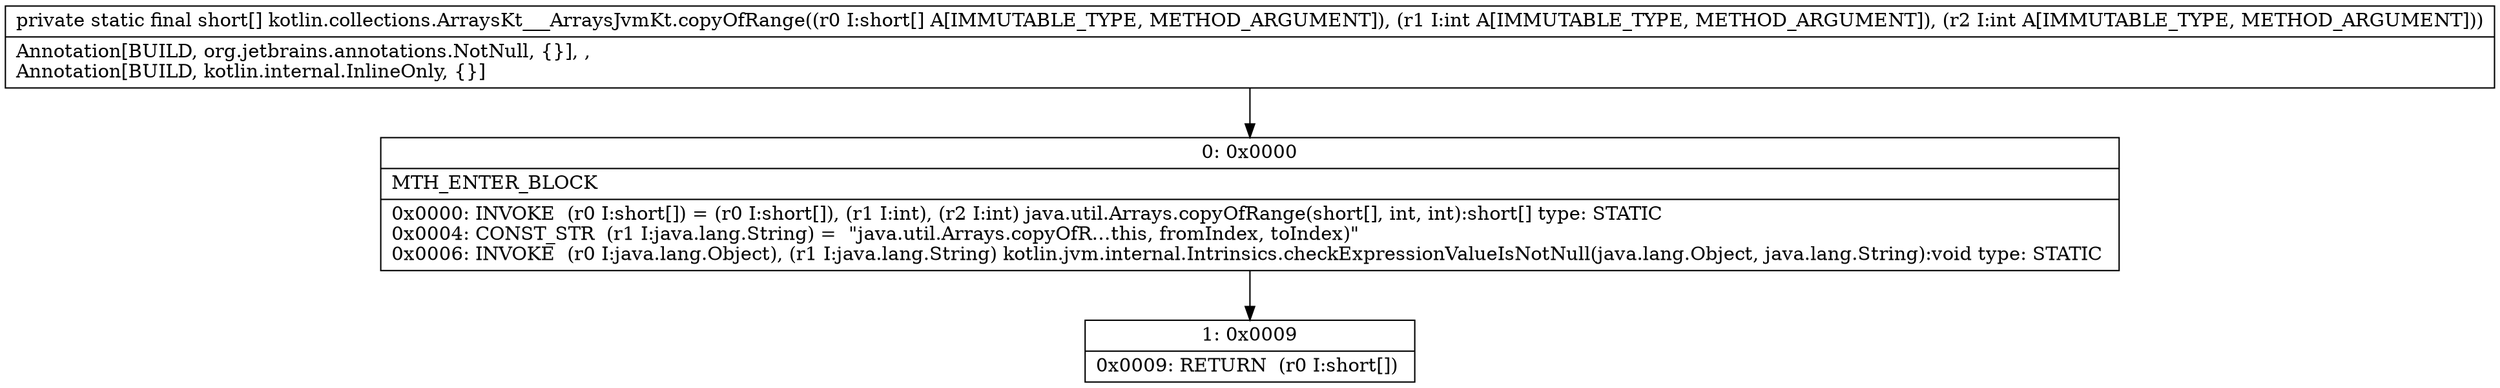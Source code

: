 digraph "CFG forkotlin.collections.ArraysKt___ArraysJvmKt.copyOfRange([SII)[S" {
Node_0 [shape=record,label="{0\:\ 0x0000|MTH_ENTER_BLOCK\l|0x0000: INVOKE  (r0 I:short[]) = (r0 I:short[]), (r1 I:int), (r2 I:int) java.util.Arrays.copyOfRange(short[], int, int):short[] type: STATIC \l0x0004: CONST_STR  (r1 I:java.lang.String) =  \"java.util.Arrays.copyOfR…this, fromIndex, toIndex)\" \l0x0006: INVOKE  (r0 I:java.lang.Object), (r1 I:java.lang.String) kotlin.jvm.internal.Intrinsics.checkExpressionValueIsNotNull(java.lang.Object, java.lang.String):void type: STATIC \l}"];
Node_1 [shape=record,label="{1\:\ 0x0009|0x0009: RETURN  (r0 I:short[]) \l}"];
MethodNode[shape=record,label="{private static final short[] kotlin.collections.ArraysKt___ArraysJvmKt.copyOfRange((r0 I:short[] A[IMMUTABLE_TYPE, METHOD_ARGUMENT]), (r1 I:int A[IMMUTABLE_TYPE, METHOD_ARGUMENT]), (r2 I:int A[IMMUTABLE_TYPE, METHOD_ARGUMENT]))  | Annotation[BUILD, org.jetbrains.annotations.NotNull, \{\}], , \lAnnotation[BUILD, kotlin.internal.InlineOnly, \{\}]\l}"];
MethodNode -> Node_0;
Node_0 -> Node_1;
}

